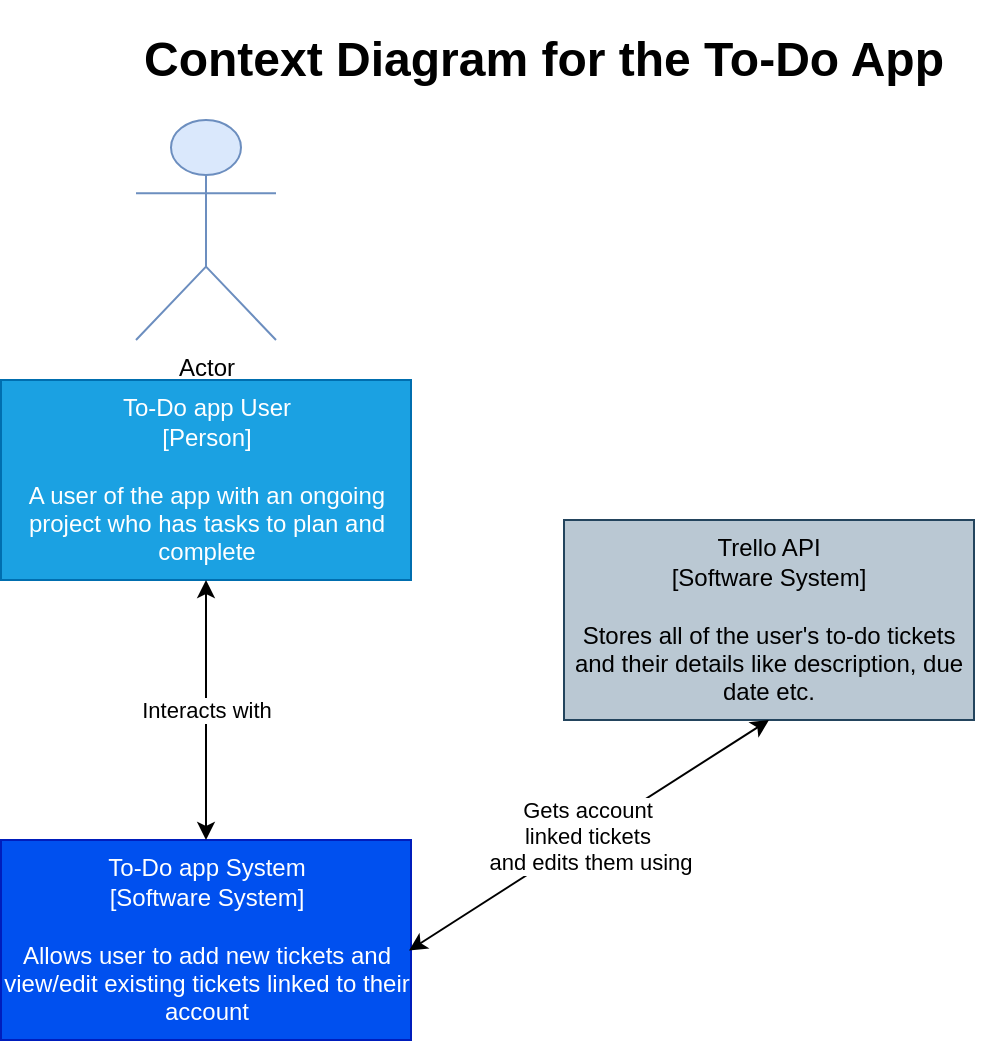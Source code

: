 <mxfile version="20.0.3" type="device"><diagram id="bYNGh4wiTI8oE-aI4a4B" name="To-Do App - Context Diagram"><mxGraphModel dx="992" dy="593" grid="1" gridSize="10" guides="1" tooltips="1" connect="1" arrows="1" fold="1" page="1" pageScale="1" pageWidth="827" pageHeight="1169" math="0" shadow="0"><root><mxCell id="0"/><mxCell id="1" parent="0"/><mxCell id="V1xWQ9qD2vBlgXtDGqei-1" value="Actor" style="shape=umlActor;verticalLabelPosition=bottom;verticalAlign=top;html=1;outlineConnect=0;fillColor=#dae8fc;strokeColor=#6c8ebf;" parent="1" vertex="1"><mxGeometry x="200" y="140" width="70" height="110" as="geometry"/></mxCell><mxCell id="V1xWQ9qD2vBlgXtDGqei-4" value="&lt;h1&gt;Context Diagram for the To-Do App&lt;/h1&gt;" style="text;html=1;strokeColor=none;fillColor=none;spacing=5;spacingTop=-20;whiteSpace=wrap;overflow=hidden;rounded=0;" parent="1" vertex="1"><mxGeometry x="199" y="90" width="430" height="100" as="geometry"/></mxCell><mxCell id="V1xWQ9qD2vBlgXtDGqei-5" value="To-Do app User&lt;br&gt;[Person]&lt;br&gt;&lt;br&gt;A user of the app with an ongoing project who has tasks to plan and complete" style="text;html=1;strokeColor=#006EAF;fillColor=#1ba1e2;align=center;verticalAlign=middle;whiteSpace=wrap;rounded=0;fontColor=#ffffff;" parent="1" vertex="1"><mxGeometry x="132.5" y="270" width="205" height="100" as="geometry"/></mxCell><mxCell id="V1xWQ9qD2vBlgXtDGqei-8" value="To-Do app System&lt;br&gt;[Software System]&lt;br&gt;&lt;br&gt;Allows user to add new tickets and view/edit existing tickets linked to their account" style="text;html=1;strokeColor=#001DBC;fillColor=#0050ef;align=center;verticalAlign=middle;whiteSpace=wrap;rounded=0;fontColor=#ffffff;" parent="1" vertex="1"><mxGeometry x="132.5" y="500" width="205" height="100" as="geometry"/></mxCell><mxCell id="V1xWQ9qD2vBlgXtDGqei-11" value="Trello API&lt;br&gt;[Software System]&lt;br&gt;&lt;br&gt;Stores all of the user's to-do tickets&lt;br&gt;and their details like description, due date etc." style="text;html=1;strokeColor=#23445d;fillColor=#bac8d3;align=center;verticalAlign=middle;whiteSpace=wrap;rounded=0;" parent="1" vertex="1"><mxGeometry x="414" y="340" width="205" height="100" as="geometry"/></mxCell><mxCell id="LzIZjgEqhQ2kFvwFLJ3o-2" value="Interacts with" style="endArrow=classic;startArrow=classic;html=1;rounded=0;exitX=0.5;exitY=0;exitDx=0;exitDy=0;entryX=0.5;entryY=1;entryDx=0;entryDy=0;" edge="1" parent="1" source="V1xWQ9qD2vBlgXtDGqei-8" target="V1xWQ9qD2vBlgXtDGqei-5"><mxGeometry width="50" height="50" relative="1" as="geometry"><mxPoint x="450" y="380" as="sourcePoint"/><mxPoint x="500" y="330" as="targetPoint"/><Array as="points"/></mxGeometry></mxCell><mxCell id="LzIZjgEqhQ2kFvwFLJ3o-3" value="Gets account&amp;nbsp;&lt;br&gt;linked tickets&amp;nbsp;&lt;br&gt;and edits them using" style="endArrow=classic;startArrow=classic;html=1;rounded=0;exitX=0.995;exitY=0.553;exitDx=0;exitDy=0;entryX=0.5;entryY=1;entryDx=0;entryDy=0;exitPerimeter=0;" edge="1" parent="1" source="V1xWQ9qD2vBlgXtDGqei-8" target="V1xWQ9qD2vBlgXtDGqei-11"><mxGeometry width="50" height="50" relative="1" as="geometry"><mxPoint x="516.16" y="570" as="sourcePoint"/><mxPoint x="516.16" y="440" as="targetPoint"/><Array as="points"/></mxGeometry></mxCell></root></mxGraphModel></diagram></mxfile>